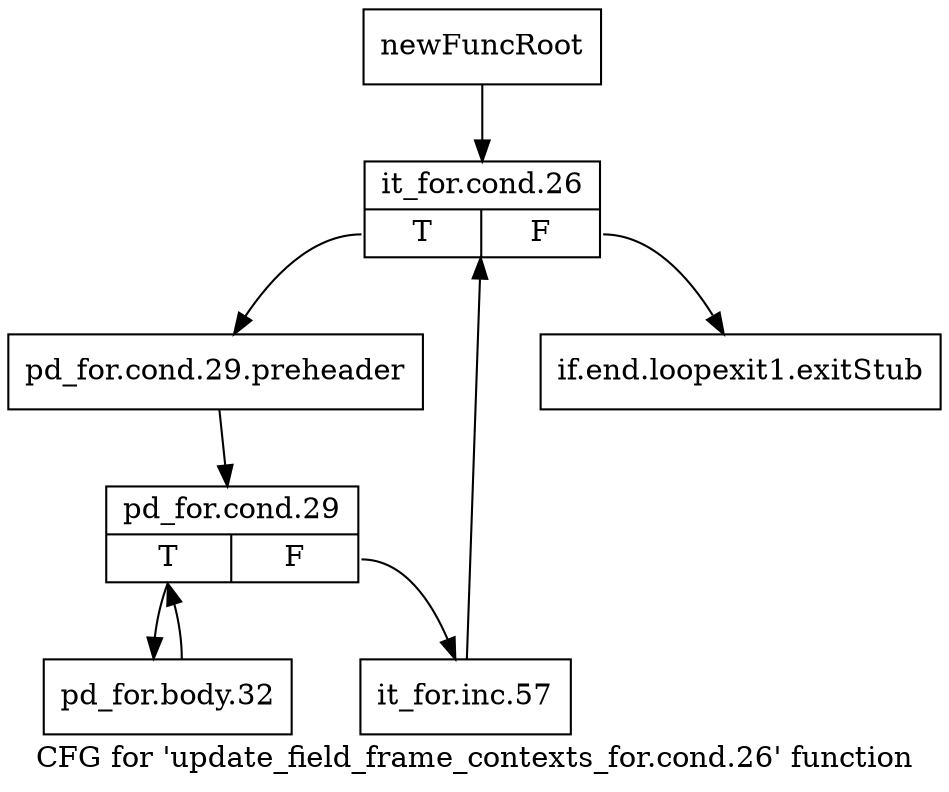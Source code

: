 digraph "CFG for 'update_field_frame_contexts_for.cond.26' function" {
	label="CFG for 'update_field_frame_contexts_for.cond.26' function";

	Node0x2398480 [shape=record,label="{newFuncRoot}"];
	Node0x2398480 -> Node0x2398520;
	Node0x23984d0 [shape=record,label="{if.end.loopexit1.exitStub}"];
	Node0x2398520 [shape=record,label="{it_for.cond.26|{<s0>T|<s1>F}}"];
	Node0x2398520:s0 -> Node0x2398570;
	Node0x2398520:s1 -> Node0x23984d0;
	Node0x2398570 [shape=record,label="{pd_for.cond.29.preheader}"];
	Node0x2398570 -> Node0x23985c0;
	Node0x23985c0 [shape=record,label="{pd_for.cond.29|{<s0>T|<s1>F}}"];
	Node0x23985c0:s0 -> Node0x2398660;
	Node0x23985c0:s1 -> Node0x2398610;
	Node0x2398610 [shape=record,label="{it_for.inc.57}"];
	Node0x2398610 -> Node0x2398520;
	Node0x2398660 [shape=record,label="{pd_for.body.32}"];
	Node0x2398660 -> Node0x23985c0;
}
